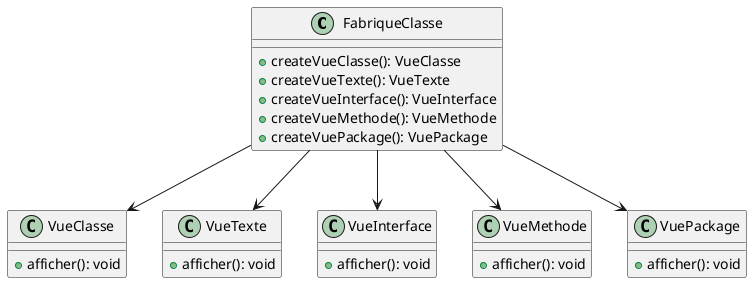 @startuml

class FabriqueClasse {
    + createVueClasse(): VueClasse
    + createVueTexte(): VueTexte
    + createVueInterface(): VueInterface
    + createVueMethode(): VueMethode
    + createVuePackage(): VuePackage
}

class VueClasse {
    + afficher(): void
}

class VueTexte {
    + afficher(): void
}

class VueInterface {
    + afficher(): void
}

class VueMethode {
    + afficher(): void
}

class VuePackage {
    + afficher(): void
}

FabriqueClasse --> VueClasse
FabriqueClasse --> VueTexte
FabriqueClasse --> VueInterface
FabriqueClasse --> VueMethode
FabriqueClasse --> VuePackage

@enduml
